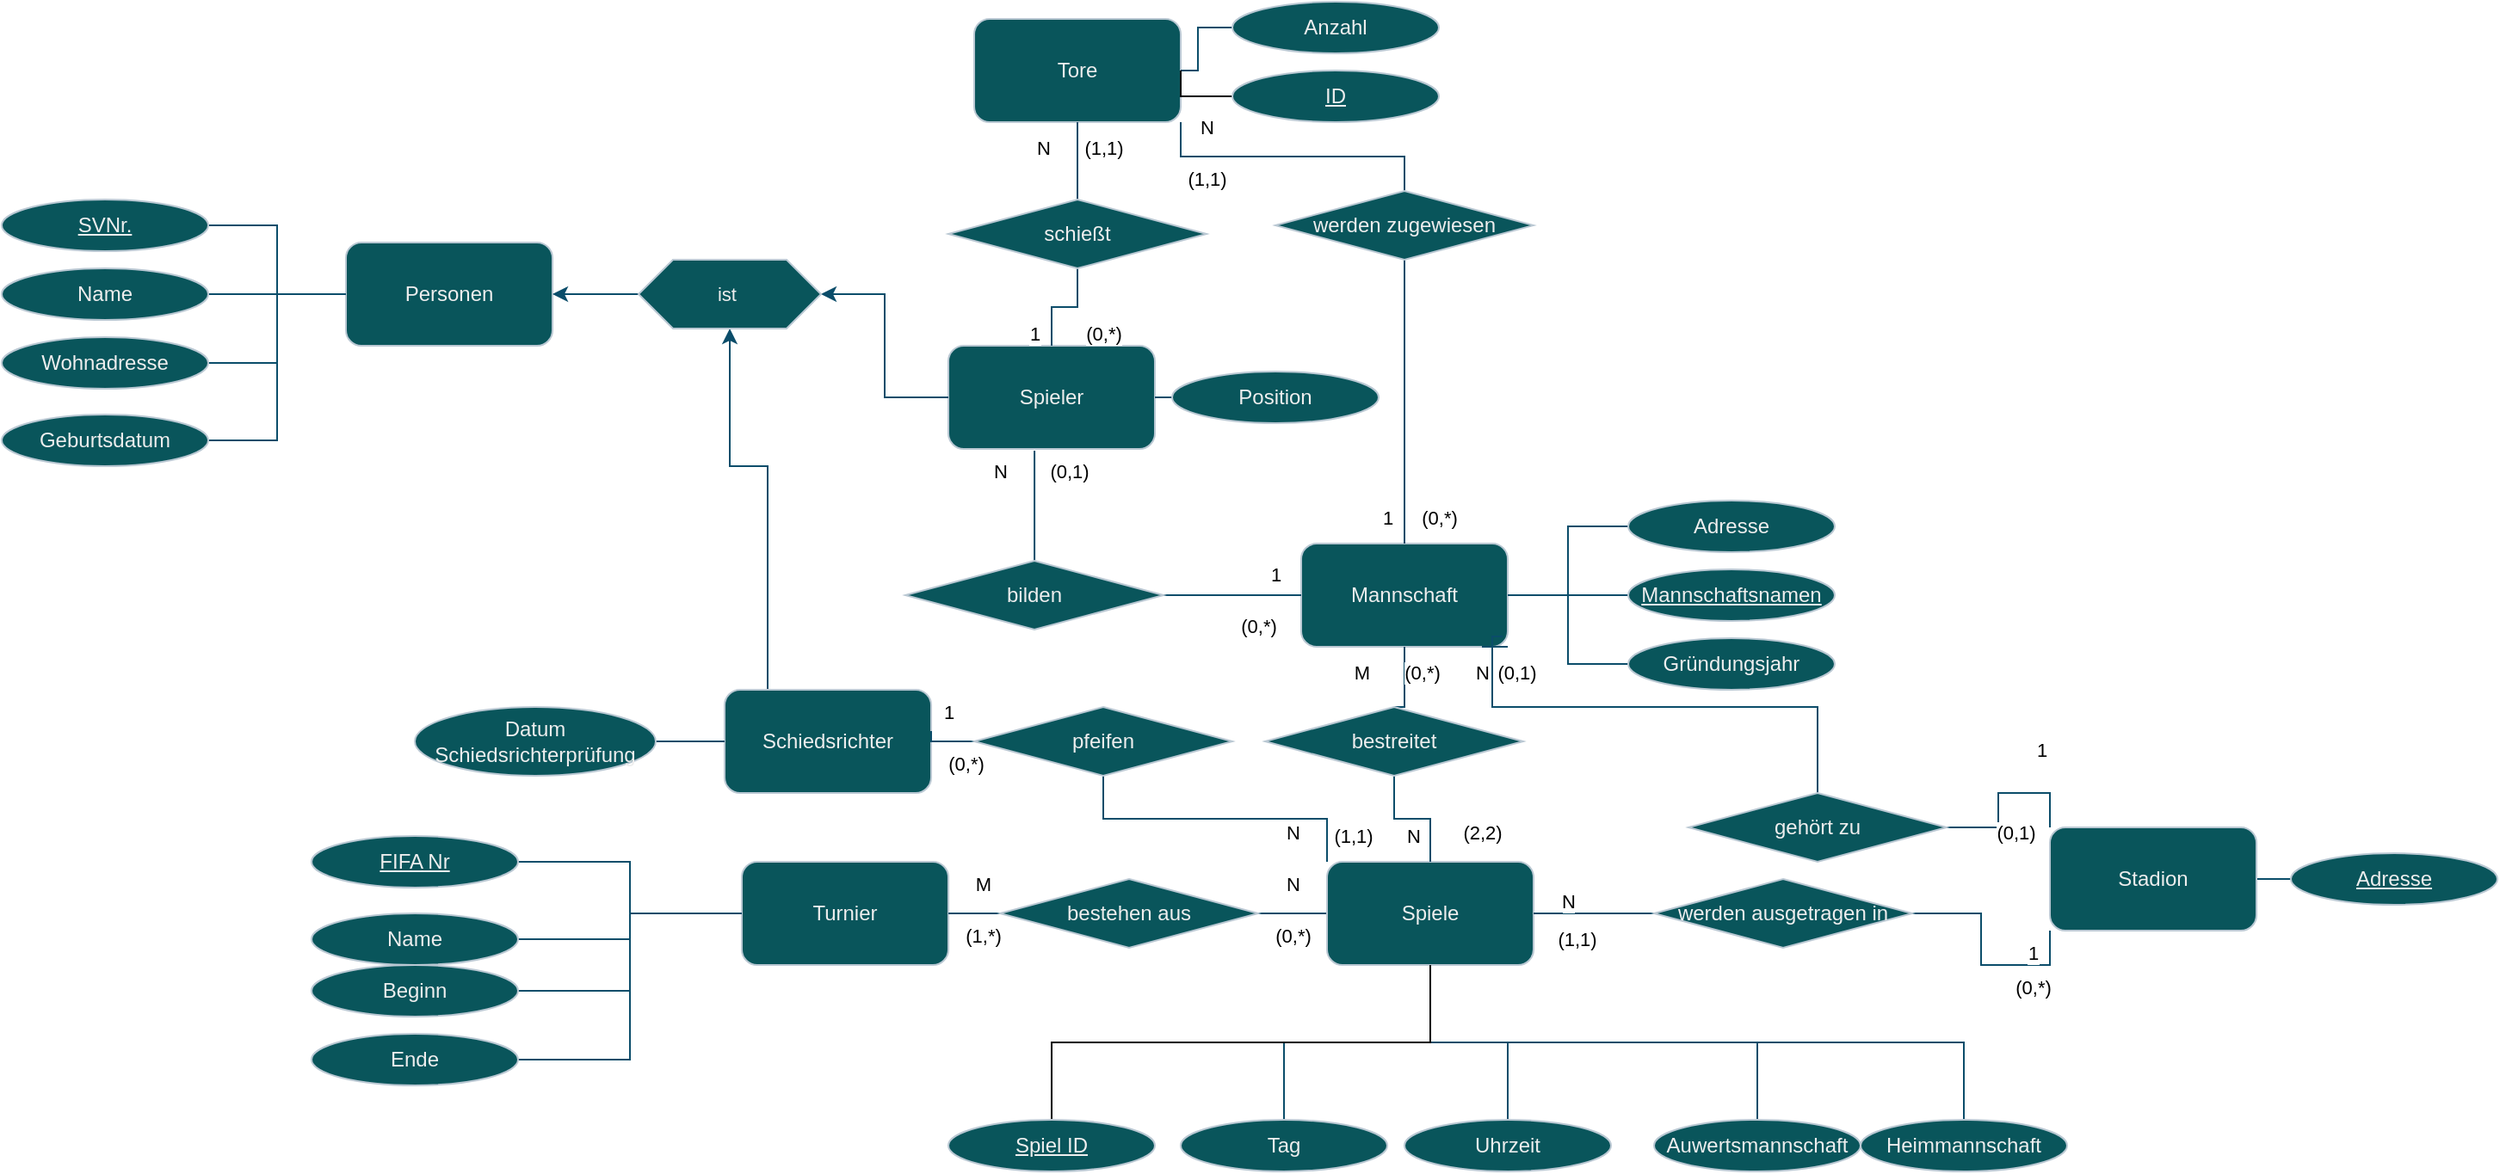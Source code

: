 <mxfile version="26.2.2">
  <diagram name="Seite-1" id="WA6yVqdcD-uboFDPc0nj">
    <mxGraphModel dx="2895" dy="1235" grid="1" gridSize="10" guides="1" tooltips="1" connect="1" arrows="1" fold="1" page="1" pageScale="1" pageWidth="827" pageHeight="1169" math="0" shadow="0">
      <root>
        <mxCell id="0" />
        <mxCell id="1" parent="0" />
        <mxCell id="4QDZx2-hp4oohIkRXeJO-39" value="" style="edgeStyle=orthogonalEdgeStyle;rounded=0;orthogonalLoop=1;jettySize=auto;html=1;strokeColor=#0B4D6A;endArrow=none;startFill=0;" parent="1" source="4QDZx2-hp4oohIkRXeJO-1" target="4QDZx2-hp4oohIkRXeJO-36" edge="1">
          <mxGeometry relative="1" as="geometry" />
        </mxCell>
        <mxCell id="4QDZx2-hp4oohIkRXeJO-101" style="edgeStyle=orthogonalEdgeStyle;shape=connector;rounded=0;orthogonalLoop=1;jettySize=auto;html=1;exitX=0.5;exitY=0;exitDx=0;exitDy=0;entryX=1;entryY=1;entryDx=0;entryDy=0;strokeColor=#0B4D6A;align=center;verticalAlign=middle;fontFamily=Helvetica;fontSize=11;fontColor=default;labelBackgroundColor=default;startFill=0;endArrow=none;" parent="1" source="4QDZx2-hp4oohIkRXeJO-102" target="4QDZx2-hp4oohIkRXeJO-6" edge="1">
          <mxGeometry relative="1" as="geometry">
            <Array as="points" />
          </mxGeometry>
        </mxCell>
        <mxCell id="4QDZx2-hp4oohIkRXeJO-1" value="Mannschaft" style="rounded=1;whiteSpace=wrap;html=1;labelBackgroundColor=none;fillColor=#09555B;strokeColor=#BAC8D3;fontColor=#EEEEEE;" parent="1" vertex="1">
          <mxGeometry x="535" y="405" width="120" height="60" as="geometry" />
        </mxCell>
        <mxCell id="4QDZx2-hp4oohIkRXeJO-11" style="edgeStyle=orthogonalEdgeStyle;shape=connector;rounded=0;orthogonalLoop=1;jettySize=auto;html=1;exitX=0.5;exitY=0;exitDx=0;exitDy=0;entryX=0.5;entryY=1;entryDx=0;entryDy=0;strokeColor=#0B4D6A;align=center;verticalAlign=middle;fontFamily=Helvetica;fontSize=11;fontColor=default;labelBackgroundColor=none;startFill=0;endArrow=none;" parent="1" source="4QDZx2-hp4oohIkRXeJO-12" target="4QDZx2-hp4oohIkRXeJO-1" edge="1">
          <mxGeometry relative="1" as="geometry" />
        </mxCell>
        <mxCell id="4QDZx2-hp4oohIkRXeJO-21" value="" style="edgeStyle=orthogonalEdgeStyle;shape=connector;rounded=0;orthogonalLoop=1;jettySize=auto;html=1;strokeColor=#0B4D6A;align=center;verticalAlign=middle;fontFamily=Helvetica;fontSize=11;fontColor=default;labelBackgroundColor=none;startFill=0;endArrow=none;" parent="1" source="4QDZx2-hp4oohIkRXeJO-4" target="4QDZx2-hp4oohIkRXeJO-19" edge="1">
          <mxGeometry relative="1" as="geometry" />
        </mxCell>
        <mxCell id="4QDZx2-hp4oohIkRXeJO-113" style="edgeStyle=orthogonalEdgeStyle;shape=connector;rounded=0;orthogonalLoop=1;jettySize=auto;html=1;exitX=0;exitY=0;exitDx=0;exitDy=0;entryX=0.5;entryY=1;entryDx=0;entryDy=0;strokeColor=#0B4D6A;align=center;verticalAlign=middle;fontFamily=Helvetica;fontSize=11;fontColor=default;labelBackgroundColor=default;startFill=0;endArrow=none;" parent="1" source="4QDZx2-hp4oohIkRXeJO-4" target="4QDZx2-hp4oohIkRXeJO-23" edge="1">
          <mxGeometry relative="1" as="geometry" />
        </mxCell>
        <mxCell id="4QDZx2-hp4oohIkRXeJO-4" value="Spiele&lt;span style=&quot;color: rgba(0, 0, 0, 0); font-family: monospace; font-size: 0px; text-align: start; text-wrap-mode: nowrap;&quot;&gt;%3CmxGraphModel%3E%3Croot%3E%3CmxCell%20id%3D%220%22%2F%3E%3CmxCell%20id%3D%221%22%20parent%3D%220%22%2F%3E%3CmxCell%20id%3D%222%22%20value%3D%22Spieler%22%20style%3D%22rounded%3D1%3BwhiteSpace%3Dwrap%3Bhtml%3D1%3B%22%20vertex%3D%221%22%20parent%3D%221%22%3E%3CmxGeometry%20x%3D%22294%22%20y%3D%22150%22%20width%3D%22120%22%20height%3D%2260%22%20as%3D%22geometry%22%2F%3E%3C%2FmxCell%3E%3C%2Froot%3E%3C%2FmxGraphModel%3E&lt;/span&gt;" style="rounded=1;whiteSpace=wrap;html=1;labelBackgroundColor=none;fillColor=#09555B;strokeColor=#BAC8D3;fontColor=#EEEEEE;" parent="1" vertex="1">
          <mxGeometry x="550" y="590" width="120" height="60" as="geometry" />
        </mxCell>
        <mxCell id="4QDZx2-hp4oohIkRXeJO-5" value="Turnier&lt;span style=&quot;color: rgba(0, 0, 0, 0); font-family: monospace; font-size: 0px; text-align: start; text-wrap-mode: nowrap;&quot;&gt;%3CmxGraphModel%3E%3Croot%3E%3CmxCell%20id%3D%220%22%2F%3E%3CmxCell%20id%3D%221%22%20parent%3D%220%22%2F%3E%3CmxCell%20id%3D%222%22%20value%3D%22Spieler%22%20style%3D%22rounded%3D1%3BwhiteSpace%3Dwrap%3Bhtml%3D1%3B%22%20vertex%3D%221%22%20parent%3D%221%22%3E%3CmxGeometry%20x%3D%22294%22%20y%3D%22150%22%20width%3D%22120%22%20height%3D%2260%22%20as%3D%22geometry%22%2F%3E%3C%2FmxCell%3E%3C%2Froot%3E%3C%2FmxGraphModel%3E&lt;/span&gt;" style="rounded=1;whiteSpace=wrap;html=1;labelBackgroundColor=none;fillColor=#09555B;strokeColor=#BAC8D3;fontColor=#EEEEEE;" parent="1" vertex="1">
          <mxGeometry x="210" y="590" width="120" height="60" as="geometry" />
        </mxCell>
        <mxCell id="4QDZx2-hp4oohIkRXeJO-6" value="Tore&lt;span style=&quot;color: rgba(0, 0, 0, 0); font-family: monospace; font-size: 0px; text-align: start; text-wrap-mode: nowrap;&quot;&gt;%3CmxGraphModel%3E%3Croot%3E%3CmxCell%20id%3D%220%22%2F%3E%3CmxCell%20id%3D%221%22%20parent%3D%220%22%2F%3E%3CmxCell%20id%3D%222%22%20value%3D%22Spieler%22%20style%3D%22rounded%3D1%3BwhiteSpace%3Dwrap%3Bhtml%3D1%3B%22%20vertex%3D%221%22%20parent%3D%221%22%3E%3CmxGeometry%20x%3D%22294%22%20y%3D%22150%22%20width%3D%22120%22%20height%3D%2260%22%20as%3D%22geometry%22%2F%3E%3C%2FmxCell%3E%3C%2Froot%3E%3C%2FmxGraphModel%3E&lt;/span&gt;" style="rounded=1;whiteSpace=wrap;html=1;labelBackgroundColor=none;fillColor=#09555B;strokeColor=#BAC8D3;fontColor=#EEEEEE;" parent="1" vertex="1">
          <mxGeometry x="345" y="100" width="120" height="60" as="geometry" />
        </mxCell>
        <mxCell id="4QDZx2-hp4oohIkRXeJO-9" style="edgeStyle=orthogonalEdgeStyle;rounded=0;orthogonalLoop=1;jettySize=auto;html=1;exitX=1;exitY=0.5;exitDx=0;exitDy=0;endArrow=none;startFill=0;labelBackgroundColor=none;strokeColor=#0B4D6A;fontColor=default;" parent="1" source="4QDZx2-hp4oohIkRXeJO-8" target="4QDZx2-hp4oohIkRXeJO-1" edge="1">
          <mxGeometry relative="1" as="geometry" />
        </mxCell>
        <mxCell id="4QDZx2-hp4oohIkRXeJO-7" value="Personen" style="rounded=1;whiteSpace=wrap;html=1;labelBackgroundColor=none;fillColor=#09555B;strokeColor=#BAC8D3;fontColor=#EEEEEE;" parent="1" vertex="1">
          <mxGeometry x="-20" y="230" width="120" height="60" as="geometry" />
        </mxCell>
        <mxCell id="4QDZx2-hp4oohIkRXeJO-10" value="" style="edgeStyle=orthogonalEdgeStyle;rounded=0;orthogonalLoop=1;jettySize=auto;html=1;exitX=0.417;exitY=1.017;exitDx=0;exitDy=0;endArrow=none;startFill=0;labelBackgroundColor=none;strokeColor=#0B4D6A;fontColor=default;exitPerimeter=0;" parent="1" source="4QDZx2-hp4oohIkRXeJO-2" target="4QDZx2-hp4oohIkRXeJO-8" edge="1">
          <mxGeometry relative="1" as="geometry">
            <mxPoint x="420" y="260" as="sourcePoint" />
            <mxPoint x="654" y="260" as="targetPoint" />
          </mxGeometry>
        </mxCell>
        <mxCell id="4QDZx2-hp4oohIkRXeJO-8" value="bilden" style="rhombus;whiteSpace=wrap;html=1;labelBackgroundColor=none;fillColor=#09555B;strokeColor=#BAC8D3;fontColor=#EEEEEE;" parent="1" vertex="1">
          <mxGeometry x="305" y="415" width="150" height="40" as="geometry" />
        </mxCell>
        <mxCell id="4QDZx2-hp4oohIkRXeJO-13" value="" style="edgeStyle=orthogonalEdgeStyle;shape=connector;rounded=0;orthogonalLoop=1;jettySize=auto;html=1;exitX=0.5;exitY=0;exitDx=0;exitDy=0;entryX=0.5;entryY=1;entryDx=0;entryDy=0;strokeColor=#0B4D6A;align=center;verticalAlign=middle;fontFamily=Helvetica;fontSize=11;fontColor=default;labelBackgroundColor=none;startFill=0;endArrow=none;" parent="1" source="4QDZx2-hp4oohIkRXeJO-4" target="4QDZx2-hp4oohIkRXeJO-12" edge="1">
          <mxGeometry relative="1" as="geometry">
            <mxPoint x="614" y="590" as="sourcePoint" />
            <mxPoint x="614" y="450" as="targetPoint" />
          </mxGeometry>
        </mxCell>
        <mxCell id="4QDZx2-hp4oohIkRXeJO-12" value="bestreitet" style="rhombus;whiteSpace=wrap;html=1;labelBackgroundColor=none;fillColor=#09555B;strokeColor=#BAC8D3;fontColor=#EEEEEE;" parent="1" vertex="1">
          <mxGeometry x="514" y="500" width="150" height="40" as="geometry" />
        </mxCell>
        <mxCell id="4QDZx2-hp4oohIkRXeJO-27" style="edgeStyle=orthogonalEdgeStyle;shape=connector;rounded=0;orthogonalLoop=1;jettySize=auto;html=1;exitX=0.5;exitY=0;exitDx=0;exitDy=0;entryX=0.5;entryY=1;entryDx=0;entryDy=0;strokeColor=#0B4D6A;align=center;verticalAlign=middle;fontFamily=Helvetica;fontSize=11;fontColor=default;labelBackgroundColor=none;startFill=0;endArrow=none;" parent="1" source="4QDZx2-hp4oohIkRXeJO-28" target="4QDZx2-hp4oohIkRXeJO-6" edge="1">
          <mxGeometry relative="1" as="geometry" />
        </mxCell>
        <mxCell id="4QDZx2-hp4oohIkRXeJO-2" value="Spieler" style="rounded=1;whiteSpace=wrap;html=1;labelBackgroundColor=none;fillColor=#09555B;strokeColor=#BAC8D3;fontColor=#EEEEEE;" parent="1" vertex="1">
          <mxGeometry x="330" y="290" width="120" height="60" as="geometry" />
        </mxCell>
        <mxCell id="4QDZx2-hp4oohIkRXeJO-18" style="edgeStyle=orthogonalEdgeStyle;shape=connector;rounded=0;orthogonalLoop=1;jettySize=auto;html=1;exitX=0.5;exitY=1;exitDx=0;exitDy=0;entryX=0;entryY=0.5;entryDx=0;entryDy=0;strokeColor=#0B4D6A;align=center;verticalAlign=middle;fontFamily=Helvetica;fontSize=11;fontColor=default;labelBackgroundColor=none;startFill=1;endArrow=none;startArrow=classic;" parent="1" source="4QDZx2-hp4oohIkRXeJO-17" target="4QDZx2-hp4oohIkRXeJO-16" edge="1">
          <mxGeometry relative="1" as="geometry">
            <Array as="points">
              <mxPoint x="203" y="360" />
              <mxPoint x="225" y="360" />
              <mxPoint x="225" y="520" />
            </Array>
          </mxGeometry>
        </mxCell>
        <mxCell id="4QDZx2-hp4oohIkRXeJO-16" value="Schiedsrichter" style="rounded=1;whiteSpace=wrap;html=1;labelBackgroundColor=none;fillColor=#09555B;strokeColor=#BAC8D3;fontColor=#EEEEEE;" parent="1" vertex="1">
          <mxGeometry x="200" y="490" width="120" height="60" as="geometry" />
        </mxCell>
        <mxCell id="4QDZx2-hp4oohIkRXeJO-30" value="" style="edgeStyle=orthogonalEdgeStyle;rounded=0;orthogonalLoop=1;jettySize=auto;html=1;strokeColor=#0B4D6A;entryX=1;entryY=0.5;entryDx=0;entryDy=0;exitX=0;exitY=0.5;exitDx=0;exitDy=0;" parent="1" source="4QDZx2-hp4oohIkRXeJO-2" target="4QDZx2-hp4oohIkRXeJO-17" edge="1">
          <mxGeometry relative="1" as="geometry" />
        </mxCell>
        <mxCell id="4QDZx2-hp4oohIkRXeJO-76" value="" style="edgeStyle=orthogonalEdgeStyle;shape=connector;rounded=0;orthogonalLoop=1;jettySize=auto;html=1;strokeColor=#0B4D6A;align=center;verticalAlign=middle;fontFamily=Helvetica;fontSize=11;fontColor=default;labelBackgroundColor=default;startFill=0;endArrow=classic;startArrow=none;endFill=1;" parent="1" source="4QDZx2-hp4oohIkRXeJO-17" target="4QDZx2-hp4oohIkRXeJO-7" edge="1">
          <mxGeometry relative="1" as="geometry" />
        </mxCell>
        <mxCell id="4QDZx2-hp4oohIkRXeJO-17" value="ist&amp;nbsp;" style="shape=hexagon;perimeter=hexagonPerimeter2;whiteSpace=wrap;html=1;fixedSize=1;fontFamily=Helvetica;fontSize=11;fontColor=#EEEEEE;labelBackgroundColor=none;fillColor=#09555B;strokeColor=#BAC8D3;" parent="1" vertex="1">
          <mxGeometry x="150" y="240" width="106" height="40" as="geometry" />
        </mxCell>
        <mxCell id="4QDZx2-hp4oohIkRXeJO-20" value="" style="edgeStyle=orthogonalEdgeStyle;shape=connector;rounded=0;orthogonalLoop=1;jettySize=auto;html=1;strokeColor=#0B4D6A;align=center;verticalAlign=middle;fontFamily=Helvetica;fontSize=11;fontColor=default;labelBackgroundColor=none;startFill=0;endArrow=none;" parent="1" source="4QDZx2-hp4oohIkRXeJO-19" target="4QDZx2-hp4oohIkRXeJO-5" edge="1">
          <mxGeometry relative="1" as="geometry" />
        </mxCell>
        <mxCell id="4QDZx2-hp4oohIkRXeJO-19" value="bestehen aus" style="rhombus;whiteSpace=wrap;html=1;labelBackgroundColor=none;fillColor=#09555B;strokeColor=#BAC8D3;fontColor=#EEEEEE;" parent="1" vertex="1">
          <mxGeometry x="360" y="600" width="150" height="40" as="geometry" />
        </mxCell>
        <mxCell id="4QDZx2-hp4oohIkRXeJO-22" style="edgeStyle=orthogonalEdgeStyle;shape=connector;rounded=0;orthogonalLoop=1;jettySize=auto;html=1;exitX=0;exitY=0.5;exitDx=0;exitDy=0;entryX=1;entryY=0.4;entryDx=0;entryDy=0;entryPerimeter=0;strokeColor=#0B4D6A;align=center;verticalAlign=middle;fontFamily=Helvetica;fontSize=11;fontColor=default;labelBackgroundColor=none;startFill=0;endArrow=none;" parent="1" source="4QDZx2-hp4oohIkRXeJO-23" target="4QDZx2-hp4oohIkRXeJO-16" edge="1">
          <mxGeometry relative="1" as="geometry">
            <Array as="points" />
          </mxGeometry>
        </mxCell>
        <mxCell id="4QDZx2-hp4oohIkRXeJO-124" value="" style="edgeStyle=orthogonalEdgeStyle;shape=connector;rounded=0;orthogonalLoop=1;jettySize=auto;html=1;strokeColor=#0B4D6A;align=center;verticalAlign=middle;fontFamily=Helvetica;fontSize=11;fontColor=default;labelBackgroundColor=default;startFill=0;endArrow=none;" parent="1" source="4QDZx2-hp4oohIkRXeJO-23" target="4QDZx2-hp4oohIkRXeJO-16" edge="1">
          <mxGeometry relative="1" as="geometry" />
        </mxCell>
        <mxCell id="4QDZx2-hp4oohIkRXeJO-23" value="pfeifen" style="rhombus;whiteSpace=wrap;html=1;labelBackgroundColor=none;fillColor=#09555B;strokeColor=#BAC8D3;fontColor=#EEEEEE;" parent="1" vertex="1">
          <mxGeometry x="345" y="500" width="150" height="40" as="geometry" />
        </mxCell>
        <mxCell id="4QDZx2-hp4oohIkRXeJO-29" value="" style="edgeStyle=orthogonalEdgeStyle;shape=connector;rounded=0;orthogonalLoop=1;jettySize=auto;html=1;exitX=0.5;exitY=0;exitDx=0;exitDy=0;entryX=0.5;entryY=1;entryDx=0;entryDy=0;strokeColor=#0B4D6A;align=center;verticalAlign=middle;fontFamily=Helvetica;fontSize=11;fontColor=default;labelBackgroundColor=none;startFill=0;endArrow=none;" parent="1" source="4QDZx2-hp4oohIkRXeJO-2" target="4QDZx2-hp4oohIkRXeJO-28" edge="1">
          <mxGeometry relative="1" as="geometry">
            <mxPoint x="420" y="230" as="sourcePoint" />
            <mxPoint x="920" y="430" as="targetPoint" />
          </mxGeometry>
        </mxCell>
        <mxCell id="4QDZx2-hp4oohIkRXeJO-28" value="schießt" style="rhombus;whiteSpace=wrap;html=1;labelBackgroundColor=none;fillColor=#09555B;strokeColor=#BAC8D3;fontColor=#EEEEEE;" parent="1" vertex="1">
          <mxGeometry x="330" y="205" width="150" height="40" as="geometry" />
        </mxCell>
        <mxCell id="4QDZx2-hp4oohIkRXeJO-40" value="" style="edgeStyle=orthogonalEdgeStyle;rounded=0;orthogonalLoop=1;jettySize=auto;html=1;strokeColor=#0B4D6A;endArrow=none;startFill=0;" parent="1" source="4QDZx2-hp4oohIkRXeJO-32" target="4QDZx2-hp4oohIkRXeJO-1" edge="1">
          <mxGeometry relative="1" as="geometry" />
        </mxCell>
        <mxCell id="4QDZx2-hp4oohIkRXeJO-32" value="&lt;u&gt;Mannschaftsnamen&lt;/u&gt;" style="ellipse;whiteSpace=wrap;html=1;strokeColor=#BAC8D3;fontColor=#EEEEEE;fillColor=#09555B;" parent="1" vertex="1">
          <mxGeometry x="725" y="420" width="120" height="30" as="geometry" />
        </mxCell>
        <mxCell id="4QDZx2-hp4oohIkRXeJO-43" value="" style="edgeStyle=orthogonalEdgeStyle;shape=connector;rounded=0;orthogonalLoop=1;jettySize=auto;html=1;strokeColor=#0B4D6A;align=center;verticalAlign=middle;fontFamily=Helvetica;fontSize=11;fontColor=default;labelBackgroundColor=default;startFill=0;endArrow=none;entryX=1;entryY=0.5;entryDx=0;entryDy=0;" parent="1" source="4QDZx2-hp4oohIkRXeJO-35" target="4QDZx2-hp4oohIkRXeJO-1" edge="1">
          <mxGeometry relative="1" as="geometry" />
        </mxCell>
        <mxCell id="4QDZx2-hp4oohIkRXeJO-35" value="Gründungsjahr" style="ellipse;whiteSpace=wrap;html=1;strokeColor=#BAC8D3;fontColor=#EEEEEE;fillColor=#09555B;" parent="1" vertex="1">
          <mxGeometry x="725" y="460" width="120" height="30" as="geometry" />
        </mxCell>
        <mxCell id="4QDZx2-hp4oohIkRXeJO-36" value="Adresse" style="ellipse;whiteSpace=wrap;html=1;strokeColor=#BAC8D3;fontColor=#EEEEEE;fillColor=#09555B;" parent="1" vertex="1">
          <mxGeometry x="725" y="380" width="120" height="30" as="geometry" />
        </mxCell>
        <mxCell id="4QDZx2-hp4oohIkRXeJO-45" value="" style="edgeStyle=orthogonalEdgeStyle;shape=connector;rounded=0;orthogonalLoop=1;jettySize=auto;html=1;strokeColor=#0B4D6A;align=center;verticalAlign=middle;fontFamily=Helvetica;fontSize=11;fontColor=default;labelBackgroundColor=default;startFill=0;endArrow=none;" parent="1" source="4QDZx2-hp4oohIkRXeJO-44" target="4QDZx2-hp4oohIkRXeJO-7" edge="1">
          <mxGeometry relative="1" as="geometry" />
        </mxCell>
        <mxCell id="4QDZx2-hp4oohIkRXeJO-44" value="&lt;u&gt;SVNr.&lt;/u&gt;" style="ellipse;whiteSpace=wrap;html=1;strokeColor=#BAC8D3;fontColor=#EEEEEE;fillColor=#09555B;" parent="1" vertex="1">
          <mxGeometry x="-220" y="205" width="120" height="30" as="geometry" />
        </mxCell>
        <mxCell id="4QDZx2-hp4oohIkRXeJO-47" value="" style="edgeStyle=orthogonalEdgeStyle;shape=connector;rounded=0;orthogonalLoop=1;jettySize=auto;html=1;strokeColor=#0B4D6A;align=center;verticalAlign=middle;fontFamily=Helvetica;fontSize=11;fontColor=default;labelBackgroundColor=default;startFill=0;endArrow=none;" parent="1" source="4QDZx2-hp4oohIkRXeJO-46" target="4QDZx2-hp4oohIkRXeJO-7" edge="1">
          <mxGeometry relative="1" as="geometry" />
        </mxCell>
        <mxCell id="4QDZx2-hp4oohIkRXeJO-46" value="Name" style="ellipse;whiteSpace=wrap;html=1;strokeColor=#BAC8D3;fontColor=#EEEEEE;fillColor=#09555B;" parent="1" vertex="1">
          <mxGeometry x="-220" y="245" width="120" height="30" as="geometry" />
        </mxCell>
        <mxCell id="4QDZx2-hp4oohIkRXeJO-49" value="" style="edgeStyle=orthogonalEdgeStyle;shape=connector;rounded=0;orthogonalLoop=1;jettySize=auto;html=1;strokeColor=#0B4D6A;align=center;verticalAlign=middle;fontFamily=Helvetica;fontSize=11;fontColor=default;labelBackgroundColor=default;startFill=0;endArrow=none;" parent="1" source="4QDZx2-hp4oohIkRXeJO-48" target="4QDZx2-hp4oohIkRXeJO-7" edge="1">
          <mxGeometry relative="1" as="geometry" />
        </mxCell>
        <mxCell id="4QDZx2-hp4oohIkRXeJO-48" value="Wohnadresse" style="ellipse;whiteSpace=wrap;html=1;strokeColor=#BAC8D3;fontColor=#EEEEEE;fillColor=#09555B;" parent="1" vertex="1">
          <mxGeometry x="-220" y="285" width="120" height="30" as="geometry" />
        </mxCell>
        <mxCell id="4QDZx2-hp4oohIkRXeJO-51" style="edgeStyle=orthogonalEdgeStyle;shape=connector;rounded=0;orthogonalLoop=1;jettySize=auto;html=1;exitX=1;exitY=0.5;exitDx=0;exitDy=0;entryX=0;entryY=0.5;entryDx=0;entryDy=0;strokeColor=#0B4D6A;align=center;verticalAlign=middle;fontFamily=Helvetica;fontSize=11;fontColor=default;labelBackgroundColor=default;startFill=0;endArrow=none;" parent="1" source="4QDZx2-hp4oohIkRXeJO-50" target="4QDZx2-hp4oohIkRXeJO-7" edge="1">
          <mxGeometry relative="1" as="geometry" />
        </mxCell>
        <mxCell id="4QDZx2-hp4oohIkRXeJO-50" value="Geburtsdatum" style="ellipse;whiteSpace=wrap;html=1;strokeColor=#BAC8D3;fontColor=#EEEEEE;fillColor=#09555B;" parent="1" vertex="1">
          <mxGeometry x="-220" y="330" width="120" height="30" as="geometry" />
        </mxCell>
        <mxCell id="4QDZx2-hp4oohIkRXeJO-55" value="" style="edgeStyle=orthogonalEdgeStyle;shape=connector;rounded=0;orthogonalLoop=1;jettySize=auto;html=1;exitX=1;exitY=0.5;exitDx=0;exitDy=0;entryX=0;entryY=0.5;entryDx=0;entryDy=0;strokeColor=#0B4D6A;align=center;verticalAlign=middle;fontFamily=Helvetica;fontSize=11;fontColor=default;labelBackgroundColor=default;startFill=0;endArrow=none;" parent="1" source="4QDZx2-hp4oohIkRXeJO-2" target="4QDZx2-hp4oohIkRXeJO-57" edge="1">
          <mxGeometry relative="1" as="geometry">
            <mxPoint x="390" y="230" as="sourcePoint" />
            <mxPoint x="430" y="175" as="targetPoint" />
          </mxGeometry>
        </mxCell>
        <mxCell id="4QDZx2-hp4oohIkRXeJO-57" value="Position" style="ellipse;whiteSpace=wrap;html=1;strokeColor=#BAC8D3;fontColor=#EEEEEE;fillColor=#09555B;" parent="1" vertex="1">
          <mxGeometry x="460" y="305" width="120" height="30" as="geometry" />
        </mxCell>
        <mxCell id="4QDZx2-hp4oohIkRXeJO-59" value="" style="edgeStyle=orthogonalEdgeStyle;shape=connector;rounded=0;orthogonalLoop=1;jettySize=auto;html=1;strokeColor=#0B4D6A;align=center;verticalAlign=middle;fontFamily=Helvetica;fontSize=11;fontColor=default;labelBackgroundColor=default;startFill=0;endArrow=none;" parent="1" source="4QDZx2-hp4oohIkRXeJO-58" target="4QDZx2-hp4oohIkRXeJO-16" edge="1">
          <mxGeometry relative="1" as="geometry" />
        </mxCell>
        <mxCell id="4QDZx2-hp4oohIkRXeJO-95" value="" style="edgeStyle=orthogonalEdgeStyle;shape=connector;rounded=0;orthogonalLoop=1;jettySize=auto;html=1;strokeColor=#0B4D6A;align=center;verticalAlign=middle;fontFamily=Helvetica;fontSize=11;fontColor=default;labelBackgroundColor=default;startFill=0;endArrow=none;exitX=0;exitY=0.5;exitDx=0;exitDy=0;" parent="1" source="4QDZx2-hp4oohIkRXeJO-5" target="4QDZx2-hp4oohIkRXeJO-93" edge="1">
          <mxGeometry relative="1" as="geometry">
            <mxPoint x="140" y="645" as="sourcePoint" />
          </mxGeometry>
        </mxCell>
        <mxCell id="4QDZx2-hp4oohIkRXeJO-58" value="Datum Schiedsrichterprüfung" style="ellipse;whiteSpace=wrap;html=1;strokeColor=#BAC8D3;fontColor=#EEEEEE;fillColor=#09555B;" parent="1" vertex="1">
          <mxGeometry x="20" y="500" width="140" height="40" as="geometry" />
        </mxCell>
        <mxCell id="4QDZx2-hp4oohIkRXeJO-80" value="" style="edgeStyle=orthogonalEdgeStyle;shape=connector;rounded=0;orthogonalLoop=1;jettySize=auto;html=1;strokeColor=#0B4D6A;align=center;verticalAlign=middle;fontFamily=Helvetica;fontSize=11;fontColor=default;labelBackgroundColor=default;startFill=0;endArrow=none;" parent="1" source="4QDZx2-hp4oohIkRXeJO-68" target="4QDZx2-hp4oohIkRXeJO-79" edge="1">
          <mxGeometry relative="1" as="geometry" />
        </mxCell>
        <mxCell id="4QDZx2-hp4oohIkRXeJO-68" value="Stadion" style="rounded=1;whiteSpace=wrap;html=1;labelBackgroundColor=none;fillColor=#09555B;strokeColor=#BAC8D3;fontColor=#EEEEEE;" parent="1" vertex="1">
          <mxGeometry x="970" y="570" width="120" height="60" as="geometry" />
        </mxCell>
        <mxCell id="4QDZx2-hp4oohIkRXeJO-71" value="" style="edgeStyle=orthogonalEdgeStyle;shape=connector;rounded=0;orthogonalLoop=1;jettySize=auto;html=1;exitX=0.975;exitY=0.9;exitDx=0;exitDy=0;entryX=0.5;entryY=0;entryDx=0;entryDy=0;strokeColor=#0B4D6A;align=center;verticalAlign=middle;fontFamily=Helvetica;fontSize=11;fontColor=default;labelBackgroundColor=default;startFill=0;endArrow=none;exitPerimeter=0;" parent="1" source="4QDZx2-hp4oohIkRXeJO-1" target="4QDZx2-hp4oohIkRXeJO-70" edge="1">
          <mxGeometry relative="1" as="geometry">
            <mxPoint x="649" y="465" as="sourcePoint" />
            <mxPoint x="940" y="590" as="targetPoint" />
            <Array as="points">
              <mxPoint x="646" y="500" />
              <mxPoint x="835" y="500" />
            </Array>
          </mxGeometry>
        </mxCell>
        <mxCell id="4QDZx2-hp4oohIkRXeJO-72" style="edgeStyle=orthogonalEdgeStyle;shape=connector;rounded=0;orthogonalLoop=1;jettySize=auto;html=1;exitX=1;exitY=0.5;exitDx=0;exitDy=0;entryX=0;entryY=0;entryDx=0;entryDy=0;strokeColor=#0B4D6A;align=center;verticalAlign=middle;fontFamily=Helvetica;fontSize=11;fontColor=default;labelBackgroundColor=default;startFill=0;endArrow=none;" parent="1" source="4QDZx2-hp4oohIkRXeJO-70" target="4QDZx2-hp4oohIkRXeJO-68" edge="1">
          <mxGeometry relative="1" as="geometry" />
        </mxCell>
        <mxCell id="4QDZx2-hp4oohIkRXeJO-70" value="gehört zu" style="rhombus;whiteSpace=wrap;html=1;labelBackgroundColor=none;fillColor=#09555B;strokeColor=#BAC8D3;fontColor=#EEEEEE;" parent="1" vertex="1">
          <mxGeometry x="760" y="550" width="150" height="40" as="geometry" />
        </mxCell>
        <mxCell id="4QDZx2-hp4oohIkRXeJO-75" value="" style="edgeStyle=orthogonalEdgeStyle;shape=connector;rounded=0;orthogonalLoop=1;jettySize=auto;html=1;strokeColor=#0B4D6A;align=center;verticalAlign=middle;fontFamily=Helvetica;fontSize=11;fontColor=default;labelBackgroundColor=default;startFill=0;endArrow=none;entryX=0;entryY=0.5;entryDx=0;entryDy=0;" parent="1" source="4QDZx2-hp4oohIkRXeJO-4" target="4QDZx2-hp4oohIkRXeJO-74" edge="1">
          <mxGeometry relative="1" as="geometry">
            <mxPoint x="649" y="615" as="sourcePoint" />
            <mxPoint x="1040" y="585" as="targetPoint" />
            <Array as="points" />
          </mxGeometry>
        </mxCell>
        <mxCell id="4QDZx2-hp4oohIkRXeJO-122" value="" style="edgeStyle=orthogonalEdgeStyle;shape=connector;rounded=0;orthogonalLoop=1;jettySize=auto;html=1;strokeColor=#0B4D6A;align=center;verticalAlign=middle;fontFamily=Helvetica;fontSize=11;fontColor=default;labelBackgroundColor=default;startFill=0;endArrow=none;entryX=0;entryY=1;entryDx=0;entryDy=0;" parent="1" source="4QDZx2-hp4oohIkRXeJO-74" target="4QDZx2-hp4oohIkRXeJO-68" edge="1">
          <mxGeometry relative="1" as="geometry" />
        </mxCell>
        <mxCell id="4QDZx2-hp4oohIkRXeJO-74" value="werden ausgetragen in" style="rhombus;whiteSpace=wrap;html=1;labelBackgroundColor=none;fillColor=#09555B;strokeColor=#BAC8D3;fontColor=#EEEEEE;" parent="1" vertex="1">
          <mxGeometry x="740" y="600" width="150" height="40" as="geometry" />
        </mxCell>
        <mxCell id="4QDZx2-hp4oohIkRXeJO-79" value="&lt;u&gt;Adresse&lt;/u&gt;" style="ellipse;whiteSpace=wrap;html=1;strokeColor=#BAC8D3;fontColor=#EEEEEE;fillColor=#09555B;" parent="1" vertex="1">
          <mxGeometry x="1110" y="585" width="120" height="30" as="geometry" />
        </mxCell>
        <mxCell id="4QDZx2-hp4oohIkRXeJO-81" value="" style="edgeStyle=orthogonalEdgeStyle;shape=connector;rounded=0;orthogonalLoop=1;jettySize=auto;html=1;strokeColor=#0B4D6A;align=center;verticalAlign=middle;fontFamily=Helvetica;fontSize=11;fontColor=default;labelBackgroundColor=default;startFill=0;endArrow=none;entryX=0.5;entryY=1;entryDx=0;entryDy=0;" parent="1" source="4QDZx2-hp4oohIkRXeJO-82" target="4QDZx2-hp4oohIkRXeJO-4" edge="1">
          <mxGeometry relative="1" as="geometry">
            <mxPoint x="639.75" y="765" as="targetPoint" />
          </mxGeometry>
        </mxCell>
        <mxCell id="4QDZx2-hp4oohIkRXeJO-82" value="Tag" style="ellipse;whiteSpace=wrap;html=1;strokeColor=#BAC8D3;fontColor=#EEEEEE;fillColor=#09555B;" parent="1" vertex="1">
          <mxGeometry x="465" y="740" width="120" height="30" as="geometry" />
        </mxCell>
        <mxCell id="4QDZx2-hp4oohIkRXeJO-83" value="" style="edgeStyle=orthogonalEdgeStyle;shape=connector;rounded=0;orthogonalLoop=1;jettySize=auto;html=1;strokeColor=#0B4D6A;align=center;verticalAlign=middle;fontFamily=Helvetica;fontSize=11;fontColor=default;labelBackgroundColor=default;startFill=0;endArrow=none;entryX=0.5;entryY=1;entryDx=0;entryDy=0;" parent="1" source="4QDZx2-hp4oohIkRXeJO-84" target="4QDZx2-hp4oohIkRXeJO-4" edge="1">
          <mxGeometry relative="1" as="geometry">
            <mxPoint x="590" y="650" as="targetPoint" />
          </mxGeometry>
        </mxCell>
        <mxCell id="4QDZx2-hp4oohIkRXeJO-90" value="" style="edgeLabel;html=1;align=center;verticalAlign=middle;resizable=0;points=[];strokeColor=#BAC8D3;fontFamily=Helvetica;fontSize=11;fontColor=default;labelBackgroundColor=default;fillColor=#09555B;" parent="4QDZx2-hp4oohIkRXeJO-83" vertex="1" connectable="0">
          <mxGeometry x="-0.73" y="4" relative="1" as="geometry">
            <mxPoint as="offset" />
          </mxGeometry>
        </mxCell>
        <mxCell id="4QDZx2-hp4oohIkRXeJO-84" value="Uhrzeit" style="ellipse;whiteSpace=wrap;html=1;strokeColor=#BAC8D3;fontColor=#EEEEEE;fillColor=#09555B;" parent="1" vertex="1">
          <mxGeometry x="595" y="740" width="120" height="30" as="geometry" />
        </mxCell>
        <mxCell id="4QDZx2-hp4oohIkRXeJO-97" value="" style="edgeStyle=orthogonalEdgeStyle;shape=connector;rounded=0;orthogonalLoop=1;jettySize=auto;html=1;strokeColor=#0B4D6A;align=center;verticalAlign=middle;fontFamily=Helvetica;fontSize=11;fontColor=default;labelBackgroundColor=default;startFill=0;endArrow=none;entryX=0;entryY=0.5;entryDx=0;entryDy=0;" parent="1" source="4QDZx2-hp4oohIkRXeJO-91" target="4QDZx2-hp4oohIkRXeJO-5" edge="1">
          <mxGeometry relative="1" as="geometry">
            <mxPoint x="140" y="645" as="targetPoint" />
          </mxGeometry>
        </mxCell>
        <mxCell id="4QDZx2-hp4oohIkRXeJO-91" value="&lt;u&gt;FIFA Nr&lt;/u&gt;" style="ellipse;whiteSpace=wrap;html=1;strokeColor=#BAC8D3;fontColor=#EEEEEE;fillColor=#09555B;" parent="1" vertex="1">
          <mxGeometry x="-40" y="575" width="120" height="30" as="geometry" />
        </mxCell>
        <mxCell id="4QDZx2-hp4oohIkRXeJO-96" value="" style="edgeStyle=orthogonalEdgeStyle;shape=connector;rounded=0;orthogonalLoop=1;jettySize=auto;html=1;strokeColor=#0B4D6A;align=center;verticalAlign=middle;fontFamily=Helvetica;fontSize=11;fontColor=default;labelBackgroundColor=default;startFill=0;endArrow=none;entryX=0;entryY=0.5;entryDx=0;entryDy=0;" parent="1" source="4QDZx2-hp4oohIkRXeJO-92" target="4QDZx2-hp4oohIkRXeJO-5" edge="1">
          <mxGeometry relative="1" as="geometry">
            <mxPoint x="140" y="645" as="targetPoint" />
          </mxGeometry>
        </mxCell>
        <mxCell id="4QDZx2-hp4oohIkRXeJO-92" value="Name" style="ellipse;whiteSpace=wrap;html=1;strokeColor=#BAC8D3;fontColor=#EEEEEE;fillColor=#09555B;" parent="1" vertex="1">
          <mxGeometry x="-40" y="620" width="120" height="30" as="geometry" />
        </mxCell>
        <mxCell id="4QDZx2-hp4oohIkRXeJO-93" value="Beginn" style="ellipse;whiteSpace=wrap;html=1;strokeColor=#BAC8D3;fontColor=#EEEEEE;fillColor=#09555B;" parent="1" vertex="1">
          <mxGeometry x="-40" y="650" width="120" height="30" as="geometry" />
        </mxCell>
        <mxCell id="4QDZx2-hp4oohIkRXeJO-98" style="edgeStyle=orthogonalEdgeStyle;shape=connector;rounded=0;orthogonalLoop=1;jettySize=auto;html=1;exitX=1;exitY=0.5;exitDx=0;exitDy=0;entryX=0;entryY=0.5;entryDx=0;entryDy=0;strokeColor=#0B4D6A;align=center;verticalAlign=middle;fontFamily=Helvetica;fontSize=11;fontColor=default;labelBackgroundColor=default;startFill=0;endArrow=none;" parent="1" source="4QDZx2-hp4oohIkRXeJO-94" target="4QDZx2-hp4oohIkRXeJO-5" edge="1">
          <mxGeometry relative="1" as="geometry">
            <mxPoint x="140" y="645" as="targetPoint" />
          </mxGeometry>
        </mxCell>
        <mxCell id="4QDZx2-hp4oohIkRXeJO-94" value="Ende" style="ellipse;whiteSpace=wrap;html=1;strokeColor=#BAC8D3;fontColor=#EEEEEE;fillColor=#09555B;" parent="1" vertex="1">
          <mxGeometry x="-40" y="690" width="120" height="30" as="geometry" />
        </mxCell>
        <mxCell id="4QDZx2-hp4oohIkRXeJO-100" value="" style="edgeStyle=orthogonalEdgeStyle;shape=connector;rounded=0;orthogonalLoop=1;jettySize=auto;html=1;strokeColor=#0B4D6A;align=center;verticalAlign=middle;fontFamily=Helvetica;fontSize=11;fontColor=default;labelBackgroundColor=default;startFill=0;endArrow=none;" parent="1" source="4QDZx2-hp4oohIkRXeJO-99" target="4QDZx2-hp4oohIkRXeJO-6" edge="1">
          <mxGeometry relative="1" as="geometry" />
        </mxCell>
        <mxCell id="4QDZx2-hp4oohIkRXeJO-99" value="Anzahl" style="ellipse;whiteSpace=wrap;html=1;strokeColor=#BAC8D3;fontColor=#EEEEEE;fillColor=#09555B;" parent="1" vertex="1">
          <mxGeometry x="495" y="90" width="120" height="30" as="geometry" />
        </mxCell>
        <mxCell id="4QDZx2-hp4oohIkRXeJO-103" value="" style="edgeStyle=orthogonalEdgeStyle;shape=connector;rounded=0;orthogonalLoop=1;jettySize=auto;html=1;exitX=0.5;exitY=0;exitDx=0;exitDy=0;entryX=0.5;entryY=1;entryDx=0;entryDy=0;strokeColor=#0B4D6A;align=center;verticalAlign=middle;fontFamily=Helvetica;fontSize=11;fontColor=default;labelBackgroundColor=default;startFill=0;endArrow=none;" parent="1" source="4QDZx2-hp4oohIkRXeJO-1" target="4QDZx2-hp4oohIkRXeJO-102" edge="1">
          <mxGeometry relative="1" as="geometry">
            <mxPoint x="589" y="405" as="sourcePoint" />
            <mxPoint x="465" y="160" as="targetPoint" />
            <Array as="points" />
          </mxGeometry>
        </mxCell>
        <mxCell id="4QDZx2-hp4oohIkRXeJO-102" value="werden zugewiesen" style="rhombus;whiteSpace=wrap;html=1;labelBackgroundColor=none;fillColor=#09555B;strokeColor=#BAC8D3;fontColor=#EEEEEE;" parent="1" vertex="1">
          <mxGeometry x="520" y="200" width="150" height="40" as="geometry" />
        </mxCell>
        <mxCell id="4QDZx2-hp4oohIkRXeJO-104" value="N" style="text;html=1;align=center;verticalAlign=middle;resizable=0;points=[];autosize=1;strokeColor=none;fillColor=none;fontFamily=Helvetica;fontSize=11;fontColor=default;labelBackgroundColor=default;" parent="1" vertex="1">
          <mxGeometry x="370" y="160" width="30" height="30" as="geometry" />
        </mxCell>
        <mxCell id="4QDZx2-hp4oohIkRXeJO-105" value="1" style="text;html=1;align=center;verticalAlign=middle;resizable=0;points=[];autosize=1;strokeColor=none;fillColor=none;fontFamily=Helvetica;fontSize=11;fontColor=default;labelBackgroundColor=default;" parent="1" vertex="1">
          <mxGeometry x="365" y="268" width="30" height="30" as="geometry" />
        </mxCell>
        <mxCell id="4QDZx2-hp4oohIkRXeJO-106" value="(0,*)" style="text;html=1;align=center;verticalAlign=middle;resizable=0;points=[];autosize=1;strokeColor=none;fillColor=none;fontFamily=Helvetica;fontSize=11;fontColor=default;labelBackgroundColor=default;" parent="1" vertex="1">
          <mxGeometry x="400" y="268" width="40" height="30" as="geometry" />
        </mxCell>
        <mxCell id="4QDZx2-hp4oohIkRXeJO-107" value="(1,1)" style="text;html=1;align=center;verticalAlign=middle;resizable=0;points=[];autosize=1;strokeColor=none;fillColor=none;fontFamily=Helvetica;fontSize=11;fontColor=default;labelBackgroundColor=default;" parent="1" vertex="1">
          <mxGeometry x="395" y="160" width="50" height="30" as="geometry" />
        </mxCell>
        <mxCell id="4QDZx2-hp4oohIkRXeJO-108" value="1" style="text;html=1;align=center;verticalAlign=middle;resizable=0;points=[];autosize=1;strokeColor=none;fillColor=none;fontFamily=Helvetica;fontSize=11;fontColor=default;labelBackgroundColor=default;" parent="1" vertex="1">
          <mxGeometry x="505" y="408" width="30" height="30" as="geometry" />
        </mxCell>
        <mxCell id="4QDZx2-hp4oohIkRXeJO-109" value="N" style="text;html=1;align=center;verticalAlign=middle;resizable=0;points=[];autosize=1;strokeColor=none;fillColor=none;fontFamily=Helvetica;fontSize=11;fontColor=default;labelBackgroundColor=default;" parent="1" vertex="1">
          <mxGeometry x="345" y="348" width="30" height="30" as="geometry" />
        </mxCell>
        <mxCell id="4QDZx2-hp4oohIkRXeJO-110" value="1" style="text;html=1;align=center;verticalAlign=middle;resizable=0;points=[];autosize=1;strokeColor=none;fillColor=none;fontFamily=Helvetica;fontSize=11;fontColor=default;labelBackgroundColor=default;" parent="1" vertex="1">
          <mxGeometry x="570" y="375" width="30" height="30" as="geometry" />
        </mxCell>
        <mxCell id="4QDZx2-hp4oohIkRXeJO-111" value="N" style="text;html=1;align=center;verticalAlign=middle;resizable=0;points=[];autosize=1;strokeColor=none;fillColor=none;fontFamily=Helvetica;fontSize=11;fontColor=default;labelBackgroundColor=default;" parent="1" vertex="1">
          <mxGeometry x="465" y="148" width="30" height="30" as="geometry" />
        </mxCell>
        <mxCell id="4QDZx2-hp4oohIkRXeJO-112" value="N" style="text;html=1;align=center;verticalAlign=middle;resizable=0;points=[];autosize=1;strokeColor=none;fillColor=none;fontFamily=Helvetica;fontSize=11;fontColor=default;labelBackgroundColor=default;" parent="1" vertex="1">
          <mxGeometry x="515" y="558" width="30" height="30" as="geometry" />
        </mxCell>
        <mxCell id="4QDZx2-hp4oohIkRXeJO-114" value="1" style="text;html=1;align=center;verticalAlign=middle;resizable=0;points=[];autosize=1;strokeColor=none;fillColor=none;fontFamily=Helvetica;fontSize=11;fontColor=default;labelBackgroundColor=default;" parent="1" vertex="1">
          <mxGeometry x="315" y="488" width="30" height="30" as="geometry" />
        </mxCell>
        <mxCell id="4QDZx2-hp4oohIkRXeJO-115" value="N" style="text;html=1;align=center;verticalAlign=middle;resizable=0;points=[];autosize=1;strokeColor=none;fillColor=none;fontFamily=Helvetica;fontSize=11;fontColor=default;labelBackgroundColor=default;" parent="1" vertex="1">
          <mxGeometry x="515" y="588" width="30" height="30" as="geometry" />
        </mxCell>
        <mxCell id="4QDZx2-hp4oohIkRXeJO-116" value="M" style="text;html=1;align=center;verticalAlign=middle;resizable=0;points=[];autosize=1;strokeColor=none;fillColor=none;fontFamily=Helvetica;fontSize=11;fontColor=default;labelBackgroundColor=default;" parent="1" vertex="1">
          <mxGeometry x="335" y="588" width="30" height="30" as="geometry" />
        </mxCell>
        <mxCell id="4QDZx2-hp4oohIkRXeJO-117" value="N" style="text;html=1;align=center;verticalAlign=middle;resizable=0;points=[];autosize=1;strokeColor=none;fillColor=none;fontFamily=Helvetica;fontSize=11;fontColor=default;labelBackgroundColor=default;" parent="1" vertex="1">
          <mxGeometry x="585" y="560" width="30" height="30" as="geometry" />
        </mxCell>
        <mxCell id="4QDZx2-hp4oohIkRXeJO-118" value="M" style="text;html=1;align=center;verticalAlign=middle;resizable=0;points=[];autosize=1;strokeColor=none;fillColor=none;fontFamily=Helvetica;fontSize=11;fontColor=default;labelBackgroundColor=default;" parent="1" vertex="1">
          <mxGeometry x="555" y="465" width="30" height="30" as="geometry" />
        </mxCell>
        <mxCell id="4QDZx2-hp4oohIkRXeJO-119" value="1" style="text;html=1;align=center;verticalAlign=middle;resizable=0;points=[];autosize=1;strokeColor=none;fillColor=none;fontFamily=Helvetica;fontSize=11;fontColor=default;labelBackgroundColor=default;" parent="1" vertex="1">
          <mxGeometry x="950" y="510" width="30" height="30" as="geometry" />
        </mxCell>
        <mxCell id="4QDZx2-hp4oohIkRXeJO-121" value="N" style="text;html=1;align=center;verticalAlign=middle;resizable=0;points=[];autosize=1;strokeColor=none;fillColor=none;fontFamily=Helvetica;fontSize=11;fontColor=default;labelBackgroundColor=default;" parent="1" vertex="1">
          <mxGeometry x="675" y="598" width="30" height="30" as="geometry" />
        </mxCell>
        <mxCell id="4QDZx2-hp4oohIkRXeJO-123" value="1" style="text;html=1;align=center;verticalAlign=middle;resizable=0;points=[];autosize=1;strokeColor=none;fillColor=none;fontFamily=Helvetica;fontSize=11;fontColor=default;labelBackgroundColor=default;" parent="1" vertex="1">
          <mxGeometry x="945" y="628" width="30" height="30" as="geometry" />
        </mxCell>
        <mxCell id="4QDZx2-hp4oohIkRXeJO-125" value="(0,*)" style="text;html=1;align=center;verticalAlign=middle;resizable=0;points=[];autosize=1;strokeColor=none;fillColor=none;fontFamily=Helvetica;fontSize=11;fontColor=default;labelBackgroundColor=default;" parent="1" vertex="1">
          <mxGeometry x="320" y="518" width="40" height="30" as="geometry" />
        </mxCell>
        <mxCell id="4QDZx2-hp4oohIkRXeJO-126" value="(1,1)" style="text;html=1;align=center;verticalAlign=middle;resizable=0;points=[];autosize=1;strokeColor=none;fillColor=none;fontFamily=Helvetica;fontSize=11;fontColor=default;labelBackgroundColor=default;" parent="1" vertex="1">
          <mxGeometry x="540" y="560" width="50" height="30" as="geometry" />
        </mxCell>
        <mxCell id="4QDZx2-hp4oohIkRXeJO-127" value="(1,*)" style="text;html=1;align=center;verticalAlign=middle;resizable=0;points=[];autosize=1;strokeColor=none;fillColor=none;fontFamily=Helvetica;fontSize=11;fontColor=default;labelBackgroundColor=default;" parent="1" vertex="1">
          <mxGeometry x="330" y="618" width="40" height="30" as="geometry" />
        </mxCell>
        <mxCell id="4QDZx2-hp4oohIkRXeJO-128" value="(0,*)" style="text;html=1;align=center;verticalAlign=middle;resizable=0;points=[];autosize=1;strokeColor=none;fillColor=none;fontFamily=Helvetica;fontSize=11;fontColor=default;labelBackgroundColor=default;" parent="1" vertex="1">
          <mxGeometry x="510" y="618" width="40" height="30" as="geometry" />
        </mxCell>
        <mxCell id="4QDZx2-hp4oohIkRXeJO-129" value="(1,1)" style="text;html=1;align=center;verticalAlign=middle;resizable=0;points=[];autosize=1;strokeColor=none;fillColor=none;fontFamily=Helvetica;fontSize=11;fontColor=default;labelBackgroundColor=default;" parent="1" vertex="1">
          <mxGeometry x="670" y="620" width="50" height="30" as="geometry" />
        </mxCell>
        <mxCell id="4QDZx2-hp4oohIkRXeJO-130" value="(0,*)" style="text;html=1;align=center;verticalAlign=middle;resizable=0;points=[];autosize=1;strokeColor=none;fillColor=none;fontFamily=Helvetica;fontSize=11;fontColor=default;labelBackgroundColor=default;" parent="1" vertex="1">
          <mxGeometry x="940" y="648" width="40" height="30" as="geometry" />
        </mxCell>
        <mxCell id="4QDZx2-hp4oohIkRXeJO-131" value="(0,*)" style="text;html=1;align=center;verticalAlign=middle;resizable=0;points=[];autosize=1;strokeColor=none;fillColor=none;fontFamily=Helvetica;fontSize=11;fontColor=default;labelBackgroundColor=default;" parent="1" vertex="1">
          <mxGeometry x="585" y="465" width="40" height="30" as="geometry" />
        </mxCell>
        <mxCell id="4QDZx2-hp4oohIkRXeJO-132" value="" style="edgeStyle=orthogonalEdgeStyle;shape=connector;rounded=0;orthogonalLoop=1;jettySize=auto;html=1;exitX=1;exitY=1;exitDx=0;exitDy=0;entryX=0.5;entryY=0;entryDx=0;entryDy=0;strokeColor=#0B4D6A;align=center;verticalAlign=middle;fontFamily=Helvetica;fontSize=11;fontColor=default;labelBackgroundColor=default;startFill=0;endArrow=none;" parent="1" source="4QDZx2-hp4oohIkRXeJO-1" target="4QDZx2-hp4oohIkRXeJO-120" edge="1">
          <mxGeometry relative="1" as="geometry">
            <mxPoint x="649" y="465" as="sourcePoint" />
            <mxPoint x="835" y="550" as="targetPoint" />
            <Array as="points" />
          </mxGeometry>
        </mxCell>
        <mxCell id="4QDZx2-hp4oohIkRXeJO-120" value="N" style="text;html=1;align=center;verticalAlign=middle;resizable=0;points=[];autosize=1;strokeColor=none;fillColor=none;fontFamily=Helvetica;fontSize=11;fontColor=default;labelBackgroundColor=default;" parent="1" vertex="1">
          <mxGeometry x="625" y="465" width="30" height="30" as="geometry" />
        </mxCell>
        <mxCell id="4QDZx2-hp4oohIkRXeJO-133" value="(2,2)" style="text;html=1;align=center;verticalAlign=middle;resizable=0;points=[];autosize=1;strokeColor=none;fillColor=none;fontFamily=Helvetica;fontSize=11;fontColor=default;labelBackgroundColor=default;" parent="1" vertex="1">
          <mxGeometry x="615" y="558" width="50" height="30" as="geometry" />
        </mxCell>
        <mxCell id="4QDZx2-hp4oohIkRXeJO-134" value="(0,1)" style="text;html=1;align=center;verticalAlign=middle;resizable=0;points=[];autosize=1;strokeColor=none;fillColor=none;fontFamily=Helvetica;fontSize=11;fontColor=default;labelBackgroundColor=default;" parent="1" vertex="1">
          <mxGeometry x="635" y="465" width="50" height="30" as="geometry" />
        </mxCell>
        <mxCell id="4QDZx2-hp4oohIkRXeJO-135" value="(0,1)" style="text;html=1;align=center;verticalAlign=middle;resizable=0;points=[];autosize=1;strokeColor=none;fillColor=none;fontFamily=Helvetica;fontSize=11;fontColor=default;labelBackgroundColor=default;" parent="1" vertex="1">
          <mxGeometry x="925" y="558" width="50" height="30" as="geometry" />
        </mxCell>
        <mxCell id="4QDZx2-hp4oohIkRXeJO-136" value="(0,1)" style="text;html=1;align=center;verticalAlign=middle;resizable=0;points=[];autosize=1;strokeColor=none;fillColor=none;fontFamily=Helvetica;fontSize=11;fontColor=default;labelBackgroundColor=default;" parent="1" vertex="1">
          <mxGeometry x="375" y="348" width="50" height="30" as="geometry" />
        </mxCell>
        <mxCell id="4QDZx2-hp4oohIkRXeJO-137" value="(0,*)" style="text;html=1;align=center;verticalAlign=middle;resizable=0;points=[];autosize=1;strokeColor=none;fillColor=none;fontFamily=Helvetica;fontSize=11;fontColor=default;labelBackgroundColor=default;" parent="1" vertex="1">
          <mxGeometry x="490" y="438" width="40" height="30" as="geometry" />
        </mxCell>
        <mxCell id="4QDZx2-hp4oohIkRXeJO-138" value="(1,1)" style="text;html=1;align=center;verticalAlign=middle;resizable=0;points=[];autosize=1;strokeColor=none;fillColor=none;fontFamily=Helvetica;fontSize=11;fontColor=default;labelBackgroundColor=default;" parent="1" vertex="1">
          <mxGeometry x="455" y="178" width="50" height="30" as="geometry" />
        </mxCell>
        <mxCell id="4QDZx2-hp4oohIkRXeJO-139" value="(0,*)" style="text;html=1;align=center;verticalAlign=middle;resizable=0;points=[];autosize=1;strokeColor=none;fillColor=none;fontFamily=Helvetica;fontSize=11;fontColor=default;labelBackgroundColor=default;" parent="1" vertex="1">
          <mxGeometry x="595" y="375" width="40" height="30" as="geometry" />
        </mxCell>
        <mxCell id="4QDZx2-hp4oohIkRXeJO-143" style="edgeStyle=orthogonalEdgeStyle;shape=connector;rounded=0;orthogonalLoop=1;jettySize=auto;html=1;exitX=0.5;exitY=0;exitDx=0;exitDy=0;entryX=0.5;entryY=1;entryDx=0;entryDy=0;strokeColor=#0B4D6A;align=center;verticalAlign=middle;fontFamily=Helvetica;fontSize=11;fontColor=default;labelBackgroundColor=default;startFill=0;endArrow=none;" parent="1" source="4QDZx2-hp4oohIkRXeJO-140" target="4QDZx2-hp4oohIkRXeJO-4" edge="1">
          <mxGeometry relative="1" as="geometry" />
        </mxCell>
        <mxCell id="4QDZx2-hp4oohIkRXeJO-140" value="Auwertsmannschaft" style="ellipse;whiteSpace=wrap;html=1;strokeColor=#BAC8D3;fontColor=#EEEEEE;fillColor=#09555B;" parent="1" vertex="1">
          <mxGeometry x="740" y="740" width="120" height="30" as="geometry" />
        </mxCell>
        <mxCell id="4QDZx2-hp4oohIkRXeJO-142" style="edgeStyle=orthogonalEdgeStyle;shape=connector;rounded=0;orthogonalLoop=1;jettySize=auto;html=1;exitX=0.5;exitY=0;exitDx=0;exitDy=0;entryX=0.5;entryY=1;entryDx=0;entryDy=0;strokeColor=#0B4D6A;align=center;verticalAlign=middle;fontFamily=Helvetica;fontSize=11;fontColor=default;labelBackgroundColor=default;startFill=0;endArrow=none;" parent="1" source="4QDZx2-hp4oohIkRXeJO-141" target="4QDZx2-hp4oohIkRXeJO-4" edge="1">
          <mxGeometry relative="1" as="geometry" />
        </mxCell>
        <mxCell id="4QDZx2-hp4oohIkRXeJO-141" value="Heimmannschaft" style="ellipse;whiteSpace=wrap;html=1;strokeColor=#BAC8D3;fontColor=#EEEEEE;fillColor=#09555B;" parent="1" vertex="1">
          <mxGeometry x="860" y="740" width="120" height="30" as="geometry" />
        </mxCell>
        <mxCell id="A0dx0qJLjQnv7RFGe9wj-3" style="edgeStyle=orthogonalEdgeStyle;rounded=0;orthogonalLoop=1;jettySize=auto;html=1;exitX=0;exitY=0.5;exitDx=0;exitDy=0;entryX=1;entryY=0.5;entryDx=0;entryDy=0;endArrow=none;startFill=0;" edge="1" parent="1" source="A0dx0qJLjQnv7RFGe9wj-1" target="4QDZx2-hp4oohIkRXeJO-6">
          <mxGeometry relative="1" as="geometry" />
        </mxCell>
        <mxCell id="A0dx0qJLjQnv7RFGe9wj-1" value="&lt;u&gt;ID&lt;/u&gt;" style="ellipse;whiteSpace=wrap;html=1;strokeColor=#BAC8D3;fontColor=#EEEEEE;fillColor=#09555B;" vertex="1" parent="1">
          <mxGeometry x="495" y="130" width="120" height="30" as="geometry" />
        </mxCell>
        <mxCell id="A0dx0qJLjQnv7RFGe9wj-5" style="edgeStyle=orthogonalEdgeStyle;rounded=0;orthogonalLoop=1;jettySize=auto;html=1;exitX=0.5;exitY=0;exitDx=0;exitDy=0;endArrow=none;startFill=0;" edge="1" parent="1" source="A0dx0qJLjQnv7RFGe9wj-4" target="4QDZx2-hp4oohIkRXeJO-4">
          <mxGeometry relative="1" as="geometry" />
        </mxCell>
        <mxCell id="A0dx0qJLjQnv7RFGe9wj-4" value="&lt;u&gt;Spiel ID&lt;/u&gt;" style="ellipse;whiteSpace=wrap;html=1;strokeColor=#BAC8D3;fontColor=#EEEEEE;fillColor=#09555B;" vertex="1" parent="1">
          <mxGeometry x="330" y="740" width="120" height="30" as="geometry" />
        </mxCell>
      </root>
    </mxGraphModel>
  </diagram>
</mxfile>
